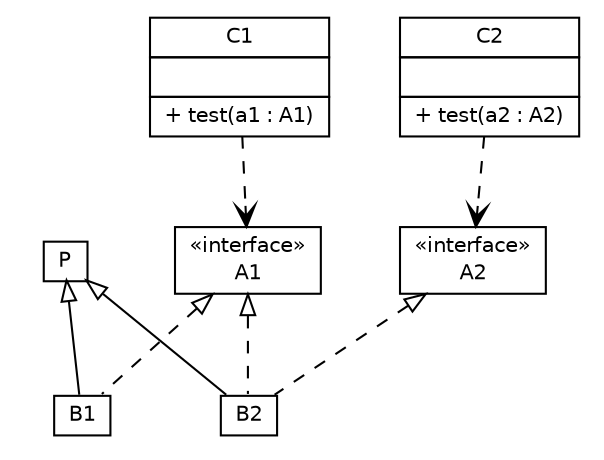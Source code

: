 #!/usr/local/bin/dot
#
# Class diagram 
# Generated by UMLGraph version R5_7_2-23-gd0ede4 (http://www.spinellis.gr/umlgraph/)
#

digraph G {
	edge [fontname="Helvetica",fontsize=10,labelfontname="Helvetica",labelfontsize=10];
	node [fontname="Helvetica",fontsize=10,shape=plaintext];
	nodesep=0.25;
	ranksep=0.5;
	// A1
	c0 [label=<<table title="A1" border="0" cellborder="1" cellspacing="0" cellpadding="2" port="p">
		<tr><td><table border="0" cellspacing="0" cellpadding="1">
<tr><td align="center" balign="center"> &#171;interface&#187; </td></tr>
<tr><td align="center" balign="center"> A1 </td></tr>
		</table></td></tr>
		</table>>, URL="null", fontname="Helvetica", fontcolor="black", fontsize=10.0];
	// A2
	c1 [label=<<table title="A2" border="0" cellborder="1" cellspacing="0" cellpadding="2" port="p">
		<tr><td><table border="0" cellspacing="0" cellpadding="1">
<tr><td align="center" balign="center"> &#171;interface&#187; </td></tr>
<tr><td align="center" balign="center"> A2 </td></tr>
		</table></td></tr>
		</table>>, URL="null", fontname="Helvetica", fontcolor="black", fontsize=10.0];
	// B1
	c2 [label=<<table title="B1" border="0" cellborder="1" cellspacing="0" cellpadding="2" port="p">
		<tr><td><table border="0" cellspacing="0" cellpadding="1">
<tr><td align="center" balign="center"> B1 </td></tr>
		</table></td></tr>
		</table>>, URL="null", fontname="Helvetica", fontcolor="black", fontsize=10.0];
	// B2
	c3 [label=<<table title="B2" border="0" cellborder="1" cellspacing="0" cellpadding="2" port="p">
		<tr><td><table border="0" cellspacing="0" cellpadding="1">
<tr><td align="center" balign="center"> B2 </td></tr>
		</table></td></tr>
		</table>>, URL="null", fontname="Helvetica", fontcolor="black", fontsize=10.0];
	// C1
	c4 [label=<<table title="C1" border="0" cellborder="1" cellspacing="0" cellpadding="2" port="p">
		<tr><td><table border="0" cellspacing="0" cellpadding="1">
<tr><td align="center" balign="center"> C1 </td></tr>
		</table></td></tr>
		<tr><td><table border="0" cellspacing="0" cellpadding="1">
<tr><td align="left" balign="left">  </td></tr>
		</table></td></tr>
		<tr><td><table border="0" cellspacing="0" cellpadding="1">
<tr><td align="left" balign="left"> + test(a1 : A1) </td></tr>
		</table></td></tr>
		</table>>, URL="null", fontname="Helvetica", fontcolor="black", fontsize=10.0];
	// C2
	c5 [label=<<table title="C2" border="0" cellborder="1" cellspacing="0" cellpadding="2" port="p">
		<tr><td><table border="0" cellspacing="0" cellpadding="1">
<tr><td align="center" balign="center"> C2 </td></tr>
		</table></td></tr>
		<tr><td><table border="0" cellspacing="0" cellpadding="1">
<tr><td align="left" balign="left">  </td></tr>
		</table></td></tr>
		<tr><td><table border="0" cellspacing="0" cellpadding="1">
<tr><td align="left" balign="left"> + test(a2 : A2) </td></tr>
		</table></td></tr>
		</table>>, URL="null", fontname="Helvetica", fontcolor="black", fontsize=10.0];
	// P
	c6 [label=<<table title="P" border="0" cellborder="1" cellspacing="0" cellpadding="2" port="p">
		<tr><td><table border="0" cellspacing="0" cellpadding="1">
<tr><td align="center" balign="center"> P </td></tr>
		</table></td></tr>
		</table>>, URL="null", fontname="Helvetica", fontcolor="black", fontsize=10.0];
	//B1 extends P
	c6:p -> c2:p [dir=back,arrowtail=empty];
	//B1 implements A1
	c0:p -> c2:p [dir=back,arrowtail=empty,style=dashed];
	//B2 extends P
	c6:p -> c3:p [dir=back,arrowtail=empty];
	//B2 implements A1
	c0:p -> c3:p [dir=back,arrowtail=empty,style=dashed];
	//B2 implements A2
	c1:p -> c3:p [dir=back,arrowtail=empty,style=dashed];
	// C1 DEPEND A1
	c4:p -> c0:p [taillabel="", label="", headlabel="", fontname="Helvetica", fontcolor="black", fontsize=10.0, color="black", arrowhead=open, style=dashed];
	// C2 DEPEND A2
	c5:p -> c1:p [taillabel="", label="", headlabel="", fontname="Helvetica", fontcolor="black", fontsize=10.0, color="black", arrowhead=open, style=dashed];
}

